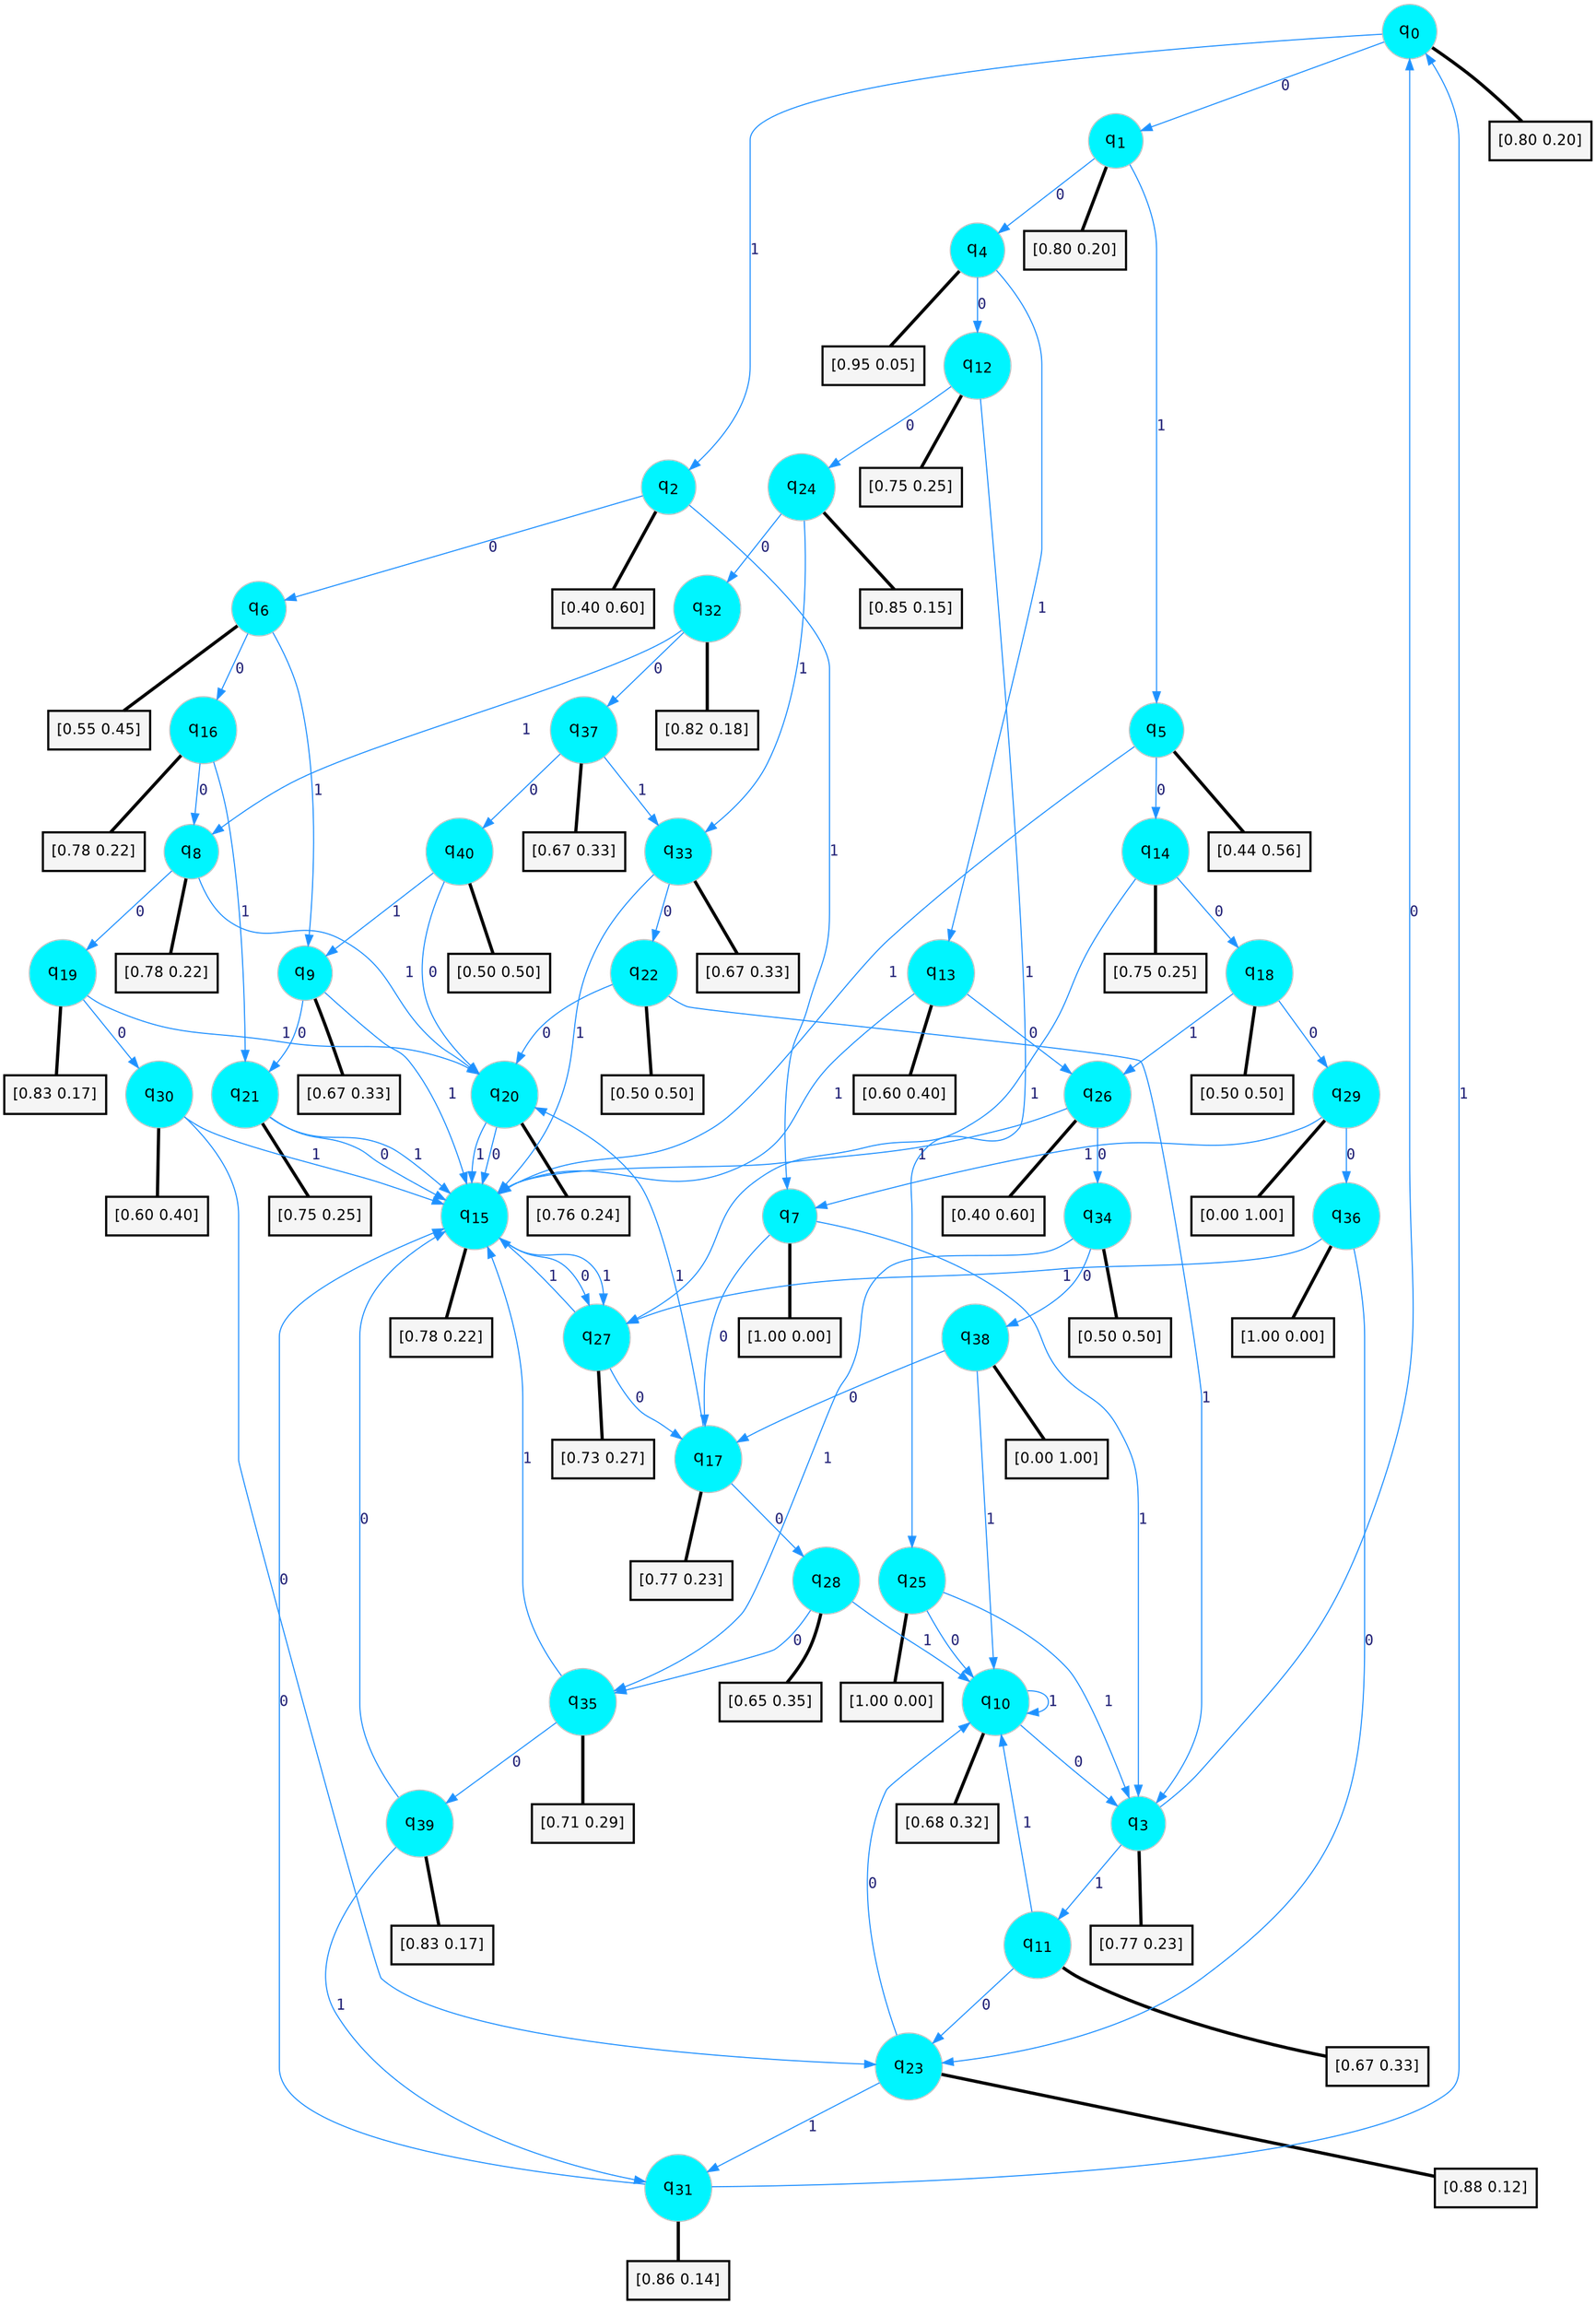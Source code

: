 digraph G {
graph [
bgcolor=transparent, dpi=300, rankdir=TD, size="40,25"];
node [
color=gray, fillcolor=turquoise1, fontcolor=black, fontname=Helvetica, fontsize=16, fontweight=bold, shape=circle, style=filled];
edge [
arrowsize=1, color=dodgerblue1, fontcolor=midnightblue, fontname=courier, fontweight=bold, penwidth=1, style=solid, weight=20];
0[label=<q<SUB>0</SUB>>];
1[label=<q<SUB>1</SUB>>];
2[label=<q<SUB>2</SUB>>];
3[label=<q<SUB>3</SUB>>];
4[label=<q<SUB>4</SUB>>];
5[label=<q<SUB>5</SUB>>];
6[label=<q<SUB>6</SUB>>];
7[label=<q<SUB>7</SUB>>];
8[label=<q<SUB>8</SUB>>];
9[label=<q<SUB>9</SUB>>];
10[label=<q<SUB>10</SUB>>];
11[label=<q<SUB>11</SUB>>];
12[label=<q<SUB>12</SUB>>];
13[label=<q<SUB>13</SUB>>];
14[label=<q<SUB>14</SUB>>];
15[label=<q<SUB>15</SUB>>];
16[label=<q<SUB>16</SUB>>];
17[label=<q<SUB>17</SUB>>];
18[label=<q<SUB>18</SUB>>];
19[label=<q<SUB>19</SUB>>];
20[label=<q<SUB>20</SUB>>];
21[label=<q<SUB>21</SUB>>];
22[label=<q<SUB>22</SUB>>];
23[label=<q<SUB>23</SUB>>];
24[label=<q<SUB>24</SUB>>];
25[label=<q<SUB>25</SUB>>];
26[label=<q<SUB>26</SUB>>];
27[label=<q<SUB>27</SUB>>];
28[label=<q<SUB>28</SUB>>];
29[label=<q<SUB>29</SUB>>];
30[label=<q<SUB>30</SUB>>];
31[label=<q<SUB>31</SUB>>];
32[label=<q<SUB>32</SUB>>];
33[label=<q<SUB>33</SUB>>];
34[label=<q<SUB>34</SUB>>];
35[label=<q<SUB>35</SUB>>];
36[label=<q<SUB>36</SUB>>];
37[label=<q<SUB>37</SUB>>];
38[label=<q<SUB>38</SUB>>];
39[label=<q<SUB>39</SUB>>];
40[label=<q<SUB>40</SUB>>];
41[label="[0.80 0.20]", shape=box,fontcolor=black, fontname=Helvetica, fontsize=14, penwidth=2, fillcolor=whitesmoke,color=black];
42[label="[0.80 0.20]", shape=box,fontcolor=black, fontname=Helvetica, fontsize=14, penwidth=2, fillcolor=whitesmoke,color=black];
43[label="[0.40 0.60]", shape=box,fontcolor=black, fontname=Helvetica, fontsize=14, penwidth=2, fillcolor=whitesmoke,color=black];
44[label="[0.77 0.23]", shape=box,fontcolor=black, fontname=Helvetica, fontsize=14, penwidth=2, fillcolor=whitesmoke,color=black];
45[label="[0.95 0.05]", shape=box,fontcolor=black, fontname=Helvetica, fontsize=14, penwidth=2, fillcolor=whitesmoke,color=black];
46[label="[0.44 0.56]", shape=box,fontcolor=black, fontname=Helvetica, fontsize=14, penwidth=2, fillcolor=whitesmoke,color=black];
47[label="[0.55 0.45]", shape=box,fontcolor=black, fontname=Helvetica, fontsize=14, penwidth=2, fillcolor=whitesmoke,color=black];
48[label="[1.00 0.00]", shape=box,fontcolor=black, fontname=Helvetica, fontsize=14, penwidth=2, fillcolor=whitesmoke,color=black];
49[label="[0.78 0.22]", shape=box,fontcolor=black, fontname=Helvetica, fontsize=14, penwidth=2, fillcolor=whitesmoke,color=black];
50[label="[0.67 0.33]", shape=box,fontcolor=black, fontname=Helvetica, fontsize=14, penwidth=2, fillcolor=whitesmoke,color=black];
51[label="[0.68 0.32]", shape=box,fontcolor=black, fontname=Helvetica, fontsize=14, penwidth=2, fillcolor=whitesmoke,color=black];
52[label="[0.67 0.33]", shape=box,fontcolor=black, fontname=Helvetica, fontsize=14, penwidth=2, fillcolor=whitesmoke,color=black];
53[label="[0.75 0.25]", shape=box,fontcolor=black, fontname=Helvetica, fontsize=14, penwidth=2, fillcolor=whitesmoke,color=black];
54[label="[0.60 0.40]", shape=box,fontcolor=black, fontname=Helvetica, fontsize=14, penwidth=2, fillcolor=whitesmoke,color=black];
55[label="[0.75 0.25]", shape=box,fontcolor=black, fontname=Helvetica, fontsize=14, penwidth=2, fillcolor=whitesmoke,color=black];
56[label="[0.78 0.22]", shape=box,fontcolor=black, fontname=Helvetica, fontsize=14, penwidth=2, fillcolor=whitesmoke,color=black];
57[label="[0.78 0.22]", shape=box,fontcolor=black, fontname=Helvetica, fontsize=14, penwidth=2, fillcolor=whitesmoke,color=black];
58[label="[0.77 0.23]", shape=box,fontcolor=black, fontname=Helvetica, fontsize=14, penwidth=2, fillcolor=whitesmoke,color=black];
59[label="[0.50 0.50]", shape=box,fontcolor=black, fontname=Helvetica, fontsize=14, penwidth=2, fillcolor=whitesmoke,color=black];
60[label="[0.83 0.17]", shape=box,fontcolor=black, fontname=Helvetica, fontsize=14, penwidth=2, fillcolor=whitesmoke,color=black];
61[label="[0.76 0.24]", shape=box,fontcolor=black, fontname=Helvetica, fontsize=14, penwidth=2, fillcolor=whitesmoke,color=black];
62[label="[0.75 0.25]", shape=box,fontcolor=black, fontname=Helvetica, fontsize=14, penwidth=2, fillcolor=whitesmoke,color=black];
63[label="[0.50 0.50]", shape=box,fontcolor=black, fontname=Helvetica, fontsize=14, penwidth=2, fillcolor=whitesmoke,color=black];
64[label="[0.88 0.12]", shape=box,fontcolor=black, fontname=Helvetica, fontsize=14, penwidth=2, fillcolor=whitesmoke,color=black];
65[label="[0.85 0.15]", shape=box,fontcolor=black, fontname=Helvetica, fontsize=14, penwidth=2, fillcolor=whitesmoke,color=black];
66[label="[1.00 0.00]", shape=box,fontcolor=black, fontname=Helvetica, fontsize=14, penwidth=2, fillcolor=whitesmoke,color=black];
67[label="[0.40 0.60]", shape=box,fontcolor=black, fontname=Helvetica, fontsize=14, penwidth=2, fillcolor=whitesmoke,color=black];
68[label="[0.73 0.27]", shape=box,fontcolor=black, fontname=Helvetica, fontsize=14, penwidth=2, fillcolor=whitesmoke,color=black];
69[label="[0.65 0.35]", shape=box,fontcolor=black, fontname=Helvetica, fontsize=14, penwidth=2, fillcolor=whitesmoke,color=black];
70[label="[0.00 1.00]", shape=box,fontcolor=black, fontname=Helvetica, fontsize=14, penwidth=2, fillcolor=whitesmoke,color=black];
71[label="[0.60 0.40]", shape=box,fontcolor=black, fontname=Helvetica, fontsize=14, penwidth=2, fillcolor=whitesmoke,color=black];
72[label="[0.86 0.14]", shape=box,fontcolor=black, fontname=Helvetica, fontsize=14, penwidth=2, fillcolor=whitesmoke,color=black];
73[label="[0.82 0.18]", shape=box,fontcolor=black, fontname=Helvetica, fontsize=14, penwidth=2, fillcolor=whitesmoke,color=black];
74[label="[0.67 0.33]", shape=box,fontcolor=black, fontname=Helvetica, fontsize=14, penwidth=2, fillcolor=whitesmoke,color=black];
75[label="[0.50 0.50]", shape=box,fontcolor=black, fontname=Helvetica, fontsize=14, penwidth=2, fillcolor=whitesmoke,color=black];
76[label="[0.71 0.29]", shape=box,fontcolor=black, fontname=Helvetica, fontsize=14, penwidth=2, fillcolor=whitesmoke,color=black];
77[label="[1.00 0.00]", shape=box,fontcolor=black, fontname=Helvetica, fontsize=14, penwidth=2, fillcolor=whitesmoke,color=black];
78[label="[0.67 0.33]", shape=box,fontcolor=black, fontname=Helvetica, fontsize=14, penwidth=2, fillcolor=whitesmoke,color=black];
79[label="[0.00 1.00]", shape=box,fontcolor=black, fontname=Helvetica, fontsize=14, penwidth=2, fillcolor=whitesmoke,color=black];
80[label="[0.83 0.17]", shape=box,fontcolor=black, fontname=Helvetica, fontsize=14, penwidth=2, fillcolor=whitesmoke,color=black];
81[label="[0.50 0.50]", shape=box,fontcolor=black, fontname=Helvetica, fontsize=14, penwidth=2, fillcolor=whitesmoke,color=black];
0->1 [label=0];
0->2 [label=1];
0->41 [arrowhead=none, penwidth=3,color=black];
1->4 [label=0];
1->5 [label=1];
1->42 [arrowhead=none, penwidth=3,color=black];
2->6 [label=0];
2->7 [label=1];
2->43 [arrowhead=none, penwidth=3,color=black];
3->0 [label=0];
3->11 [label=1];
3->44 [arrowhead=none, penwidth=3,color=black];
4->12 [label=0];
4->13 [label=1];
4->45 [arrowhead=none, penwidth=3,color=black];
5->14 [label=0];
5->15 [label=1];
5->46 [arrowhead=none, penwidth=3,color=black];
6->16 [label=0];
6->9 [label=1];
6->47 [arrowhead=none, penwidth=3,color=black];
7->17 [label=0];
7->3 [label=1];
7->48 [arrowhead=none, penwidth=3,color=black];
8->19 [label=0];
8->20 [label=1];
8->49 [arrowhead=none, penwidth=3,color=black];
9->21 [label=0];
9->15 [label=1];
9->50 [arrowhead=none, penwidth=3,color=black];
10->3 [label=0];
10->10 [label=1];
10->51 [arrowhead=none, penwidth=3,color=black];
11->23 [label=0];
11->10 [label=1];
11->52 [arrowhead=none, penwidth=3,color=black];
12->24 [label=0];
12->25 [label=1];
12->53 [arrowhead=none, penwidth=3,color=black];
13->26 [label=0];
13->15 [label=1];
13->54 [arrowhead=none, penwidth=3,color=black];
14->18 [label=0];
14->27 [label=1];
14->55 [arrowhead=none, penwidth=3,color=black];
15->27 [label=0];
15->27 [label=1];
15->56 [arrowhead=none, penwidth=3,color=black];
16->8 [label=0];
16->21 [label=1];
16->57 [arrowhead=none, penwidth=3,color=black];
17->28 [label=0];
17->20 [label=1];
17->58 [arrowhead=none, penwidth=3,color=black];
18->29 [label=0];
18->26 [label=1];
18->59 [arrowhead=none, penwidth=3,color=black];
19->30 [label=0];
19->20 [label=1];
19->60 [arrowhead=none, penwidth=3,color=black];
20->15 [label=0];
20->15 [label=1];
20->61 [arrowhead=none, penwidth=3,color=black];
21->15 [label=0];
21->15 [label=1];
21->62 [arrowhead=none, penwidth=3,color=black];
22->20 [label=0];
22->3 [label=1];
22->63 [arrowhead=none, penwidth=3,color=black];
23->10 [label=0];
23->31 [label=1];
23->64 [arrowhead=none, penwidth=3,color=black];
24->32 [label=0];
24->33 [label=1];
24->65 [arrowhead=none, penwidth=3,color=black];
25->10 [label=0];
25->3 [label=1];
25->66 [arrowhead=none, penwidth=3,color=black];
26->34 [label=0];
26->15 [label=1];
26->67 [arrowhead=none, penwidth=3,color=black];
27->17 [label=0];
27->15 [label=1];
27->68 [arrowhead=none, penwidth=3,color=black];
28->35 [label=0];
28->10 [label=1];
28->69 [arrowhead=none, penwidth=3,color=black];
29->36 [label=0];
29->7 [label=1];
29->70 [arrowhead=none, penwidth=3,color=black];
30->23 [label=0];
30->15 [label=1];
30->71 [arrowhead=none, penwidth=3,color=black];
31->15 [label=0];
31->0 [label=1];
31->72 [arrowhead=none, penwidth=3,color=black];
32->37 [label=0];
32->8 [label=1];
32->73 [arrowhead=none, penwidth=3,color=black];
33->22 [label=0];
33->15 [label=1];
33->74 [arrowhead=none, penwidth=3,color=black];
34->38 [label=0];
34->35 [label=1];
34->75 [arrowhead=none, penwidth=3,color=black];
35->39 [label=0];
35->15 [label=1];
35->76 [arrowhead=none, penwidth=3,color=black];
36->23 [label=0];
36->27 [label=1];
36->77 [arrowhead=none, penwidth=3,color=black];
37->40 [label=0];
37->33 [label=1];
37->78 [arrowhead=none, penwidth=3,color=black];
38->17 [label=0];
38->10 [label=1];
38->79 [arrowhead=none, penwidth=3,color=black];
39->15 [label=0];
39->31 [label=1];
39->80 [arrowhead=none, penwidth=3,color=black];
40->20 [label=0];
40->9 [label=1];
40->81 [arrowhead=none, penwidth=3,color=black];
}
